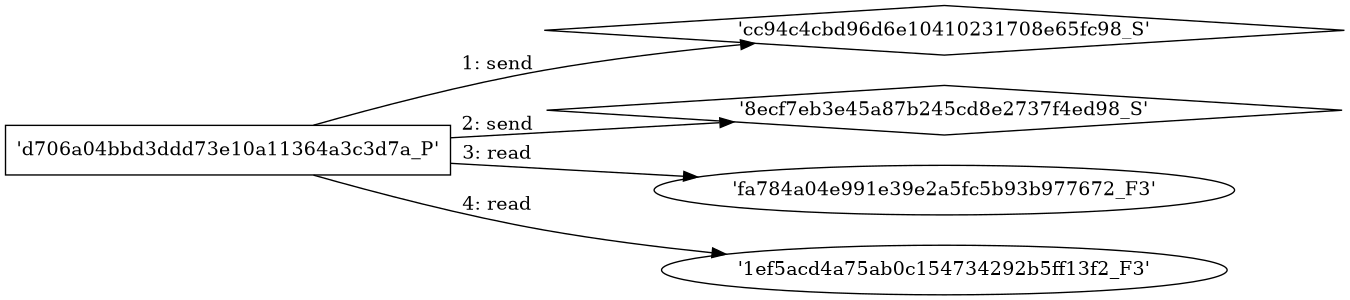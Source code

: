 digraph "D:\Learning\Paper\apt\基于CTI的攻击预警\Dataset\攻击图\ASGfromALLCTI\Vulnerability Spotlight Two vulnerabilities in Lantronix XPort EDGE.dot" {
rankdir="LR"
size="9"
fixedsize="false"
splines="true"
nodesep=0.3
ranksep=0
fontsize=10
overlap="scalexy"
engine= "neato"
	"'cc94c4cbd96d6e10410231708e65fc98_S'" [node_type=Socket shape=diamond]
	"'d706a04bbd3ddd73e10a11364a3c3d7a_P'" [node_type=Process shape=box]
	"'d706a04bbd3ddd73e10a11364a3c3d7a_P'" -> "'cc94c4cbd96d6e10410231708e65fc98_S'" [label="1: send"]
	"'8ecf7eb3e45a87b245cd8e2737f4ed98_S'" [node_type=Socket shape=diamond]
	"'d706a04bbd3ddd73e10a11364a3c3d7a_P'" [node_type=Process shape=box]
	"'d706a04bbd3ddd73e10a11364a3c3d7a_P'" -> "'8ecf7eb3e45a87b245cd8e2737f4ed98_S'" [label="2: send"]
	"'fa784a04e991e39e2a5fc5b93b977672_F3'" [node_type=file shape=ellipse]
	"'d706a04bbd3ddd73e10a11364a3c3d7a_P'" [node_type=Process shape=box]
	"'d706a04bbd3ddd73e10a11364a3c3d7a_P'" -> "'fa784a04e991e39e2a5fc5b93b977672_F3'" [label="3: read"]
	"'1ef5acd4a75ab0c154734292b5ff13f2_F3'" [node_type=file shape=ellipse]
	"'d706a04bbd3ddd73e10a11364a3c3d7a_P'" [node_type=Process shape=box]
	"'d706a04bbd3ddd73e10a11364a3c3d7a_P'" -> "'1ef5acd4a75ab0c154734292b5ff13f2_F3'" [label="4: read"]
}
